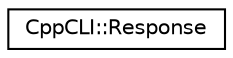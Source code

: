 digraph "Graphical Class Hierarchy"
{
 // LATEX_PDF_SIZE
  edge [fontname="Helvetica",fontsize="10",labelfontname="Helvetica",labelfontsize="10"];
  node [fontname="Helvetica",fontsize="10",shape=record];
  rankdir="LR";
  Node0 [label="CppCLI::Response",height=0.2,width=0.4,color="black", fillcolor="white", style="filled",URL="$structCppCLI_1_1Response.html",tooltip=" "];
}

